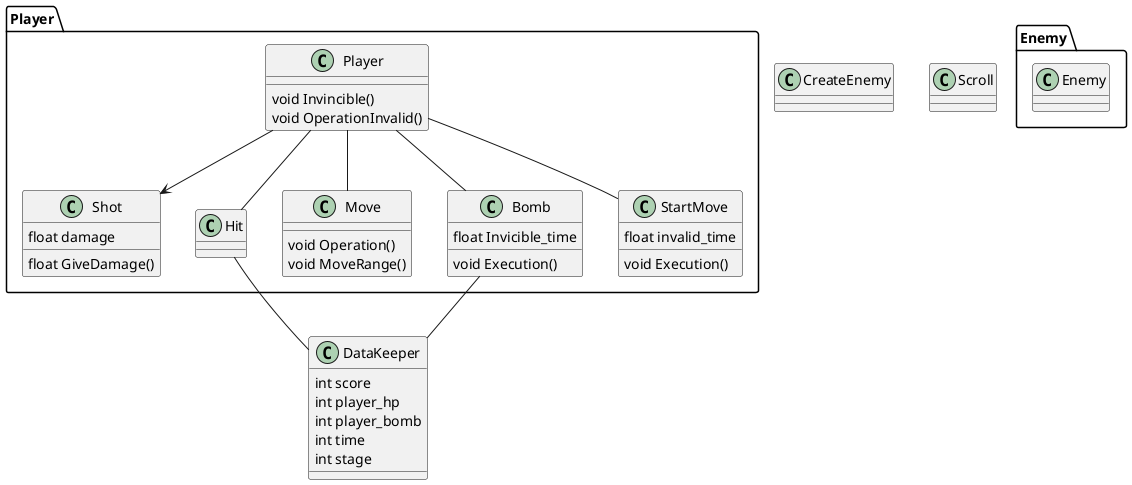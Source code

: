 @startuml{image html RePixFighter_class.png}

class DataKeeper{
    int score
    int player_hp
    int player_bomb
    int time
    int stage
}

package Player{
    class Player{
        void Invincible()
        void OperationInvalid()
    }

    class Shot{
        float damage
        float GiveDamage()
    }
    Player --> Shot

    class Hit{

    }
    Player -- Hit
    Hit -- DataKeeper

    class Move{
        void Operation()
        void MoveRange()
    }
    Player -- Move

    class Bomb{
        float Invicible_time
        void Execution()
    }
    Player -- Bomb
    Bomb -- DataKeeper

    class StartMove{
        void Execution()
        float invalid_time
    }
    Player -- StartMove
}

package Enemy{
    class Enemy
}

class CreateEnemy{

}

class Scroll{
    
}

@enduml